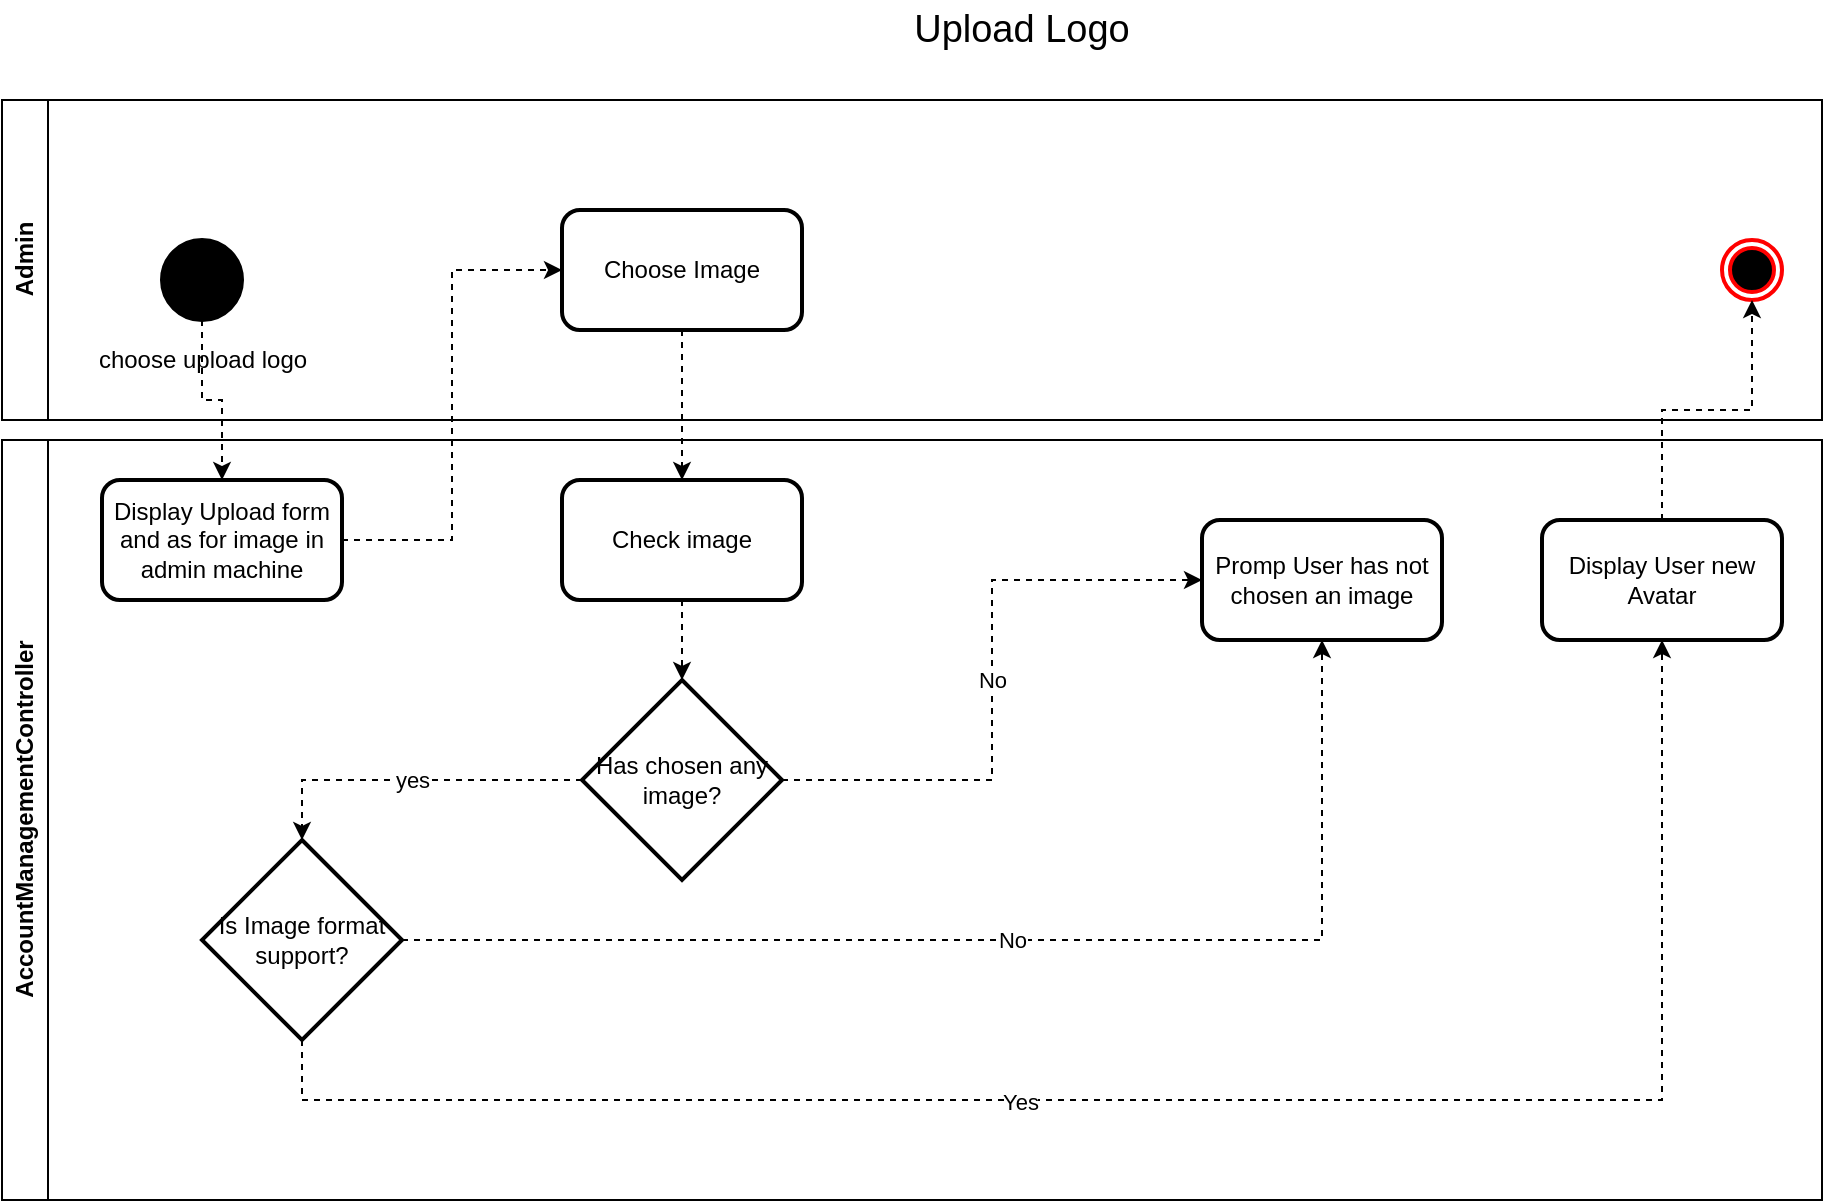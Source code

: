 <mxfile version="20.8.18" type="github">
  <diagram name="Page-1" id="CMiiOAnFV9THqSzoXPIe">
    <mxGraphModel dx="1144" dy="647" grid="1" gridSize="10" guides="1" tooltips="1" connect="1" arrows="1" fold="1" page="1" pageScale="1" pageWidth="850" pageHeight="1100" math="0" shadow="0">
      <root>
        <mxCell id="0" />
        <mxCell id="1" parent="0" />
        <mxCell id="MmWp_lG0dLPM5gUMql4T-1" value="Admin" style="swimlane;horizontal=0;whiteSpace=wrap;html=1;" vertex="1" parent="1">
          <mxGeometry x="40" y="130" width="910" height="160" as="geometry" />
        </mxCell>
        <mxCell id="MmWp_lG0dLPM5gUMql4T-2" value="choose upload logo" style="shape=ellipse;html=1;fillColor=strokeColor;strokeWidth=2;verticalLabelPosition=bottom;verticalAlignment=top;perimeter=ellipsePerimeter;" vertex="1" parent="MmWp_lG0dLPM5gUMql4T-1">
          <mxGeometry x="80" y="70" width="40" height="40" as="geometry" />
        </mxCell>
        <mxCell id="MmWp_lG0dLPM5gUMql4T-3" value="" style="ellipse;html=1;shape=endState;fillColor=#000000;strokeColor=#ff0000;strokeWidth=2;fontFamily=Helvetica;fontSize=12;fontColor=default;" vertex="1" parent="MmWp_lG0dLPM5gUMql4T-1">
          <mxGeometry x="860" y="70" width="30" height="30" as="geometry" />
        </mxCell>
        <mxCell id="MmWp_lG0dLPM5gUMql4T-4" value="Choose Image" style="rounded=1;whiteSpace=wrap;html=1;strokeWidth=2;fontFamily=Helvetica;fontSize=12;" vertex="1" parent="MmWp_lG0dLPM5gUMql4T-1">
          <mxGeometry x="280" y="55" width="120" height="60" as="geometry" />
        </mxCell>
        <mxCell id="MmWp_lG0dLPM5gUMql4T-5" value="AccountManagementController" style="swimlane;horizontal=0;whiteSpace=wrap;html=1;" vertex="1" parent="1">
          <mxGeometry x="40" y="300" width="910" height="380" as="geometry" />
        </mxCell>
        <mxCell id="MmWp_lG0dLPM5gUMql4T-6" value="Display User new Avatar" style="rounded=1;whiteSpace=wrap;html=1;strokeWidth=2;fontFamily=Helvetica;fontSize=12;" vertex="1" parent="MmWp_lG0dLPM5gUMql4T-5">
          <mxGeometry x="770" y="40" width="120" height="60" as="geometry" />
        </mxCell>
        <mxCell id="MmWp_lG0dLPM5gUMql4T-7" value="Display Upload form and as for image in admin machine" style="rounded=1;whiteSpace=wrap;html=1;strokeWidth=2;fontFamily=Helvetica;fontSize=12;" vertex="1" parent="MmWp_lG0dLPM5gUMql4T-5">
          <mxGeometry x="50" y="20" width="120" height="60" as="geometry" />
        </mxCell>
        <mxCell id="MmWp_lG0dLPM5gUMql4T-8" style="edgeStyle=orthogonalEdgeStyle;rounded=0;orthogonalLoop=1;jettySize=auto;html=1;entryX=0.5;entryY=0;entryDx=0;entryDy=0;entryPerimeter=0;dashed=1;" edge="1" parent="MmWp_lG0dLPM5gUMql4T-5" source="MmWp_lG0dLPM5gUMql4T-9" target="MmWp_lG0dLPM5gUMql4T-12">
          <mxGeometry relative="1" as="geometry" />
        </mxCell>
        <mxCell id="MmWp_lG0dLPM5gUMql4T-9" value="Check image" style="rounded=1;whiteSpace=wrap;html=1;strokeWidth=2;fontFamily=Helvetica;fontSize=12;" vertex="1" parent="MmWp_lG0dLPM5gUMql4T-5">
          <mxGeometry x="280" y="20" width="120" height="60" as="geometry" />
        </mxCell>
        <mxCell id="MmWp_lG0dLPM5gUMql4T-10" value="No" style="edgeStyle=orthogonalEdgeStyle;rounded=0;orthogonalLoop=1;jettySize=auto;html=1;entryX=0;entryY=0.5;entryDx=0;entryDy=0;dashed=1;" edge="1" parent="MmWp_lG0dLPM5gUMql4T-5" source="MmWp_lG0dLPM5gUMql4T-12" target="MmWp_lG0dLPM5gUMql4T-13">
          <mxGeometry relative="1" as="geometry" />
        </mxCell>
        <mxCell id="MmWp_lG0dLPM5gUMql4T-11" value="yes" style="edgeStyle=orthogonalEdgeStyle;rounded=0;orthogonalLoop=1;jettySize=auto;html=1;entryX=0.5;entryY=0;entryDx=0;entryDy=0;entryPerimeter=0;dashed=1;" edge="1" parent="MmWp_lG0dLPM5gUMql4T-5" source="MmWp_lG0dLPM5gUMql4T-12" target="MmWp_lG0dLPM5gUMql4T-17">
          <mxGeometry relative="1" as="geometry" />
        </mxCell>
        <mxCell id="MmWp_lG0dLPM5gUMql4T-12" value="Has chosen any image?" style="strokeWidth=2;html=1;shape=mxgraph.flowchart.decision;whiteSpace=wrap;" vertex="1" parent="MmWp_lG0dLPM5gUMql4T-5">
          <mxGeometry x="290" y="120" width="100" height="100" as="geometry" />
        </mxCell>
        <mxCell id="MmWp_lG0dLPM5gUMql4T-13" value="Promp User has not chosen an image" style="rounded=1;whiteSpace=wrap;html=1;strokeWidth=2;fontFamily=Helvetica;fontSize=12;" vertex="1" parent="MmWp_lG0dLPM5gUMql4T-5">
          <mxGeometry x="600" y="40" width="120" height="60" as="geometry" />
        </mxCell>
        <mxCell id="MmWp_lG0dLPM5gUMql4T-14" value="No" style="edgeStyle=orthogonalEdgeStyle;rounded=0;orthogonalLoop=1;jettySize=auto;html=1;dashed=1;" edge="1" parent="MmWp_lG0dLPM5gUMql4T-5" source="MmWp_lG0dLPM5gUMql4T-17" target="MmWp_lG0dLPM5gUMql4T-13">
          <mxGeometry relative="1" as="geometry" />
        </mxCell>
        <mxCell id="MmWp_lG0dLPM5gUMql4T-15" style="edgeStyle=orthogonalEdgeStyle;rounded=0;orthogonalLoop=1;jettySize=auto;html=1;dashed=1;" edge="1" parent="MmWp_lG0dLPM5gUMql4T-5" source="MmWp_lG0dLPM5gUMql4T-17" target="MmWp_lG0dLPM5gUMql4T-6">
          <mxGeometry relative="1" as="geometry">
            <Array as="points">
              <mxPoint x="150" y="330" />
              <mxPoint x="830" y="330" />
            </Array>
          </mxGeometry>
        </mxCell>
        <mxCell id="MmWp_lG0dLPM5gUMql4T-16" value="Yes" style="edgeLabel;html=1;align=center;verticalAlign=middle;resizable=0;points=[];" vertex="1" connectable="0" parent="MmWp_lG0dLPM5gUMql4T-15">
          <mxGeometry x="-0.173" y="-1" relative="1" as="geometry">
            <mxPoint as="offset" />
          </mxGeometry>
        </mxCell>
        <mxCell id="MmWp_lG0dLPM5gUMql4T-17" value="Is Image format support?" style="strokeWidth=2;html=1;shape=mxgraph.flowchart.decision;whiteSpace=wrap;" vertex="1" parent="MmWp_lG0dLPM5gUMql4T-5">
          <mxGeometry x="100" y="200" width="100" height="100" as="geometry" />
        </mxCell>
        <mxCell id="MmWp_lG0dLPM5gUMql4T-18" style="edgeStyle=orthogonalEdgeStyle;rounded=0;orthogonalLoop=1;jettySize=auto;html=1;entryX=0.5;entryY=1;entryDx=0;entryDy=0;dashed=1;strokeWidth=1;fontFamily=Helvetica;fontSize=12;fontColor=default;" edge="1" parent="1" source="MmWp_lG0dLPM5gUMql4T-6" target="MmWp_lG0dLPM5gUMql4T-3">
          <mxGeometry relative="1" as="geometry" />
        </mxCell>
        <mxCell id="MmWp_lG0dLPM5gUMql4T-19" style="edgeStyle=orthogonalEdgeStyle;rounded=0;orthogonalLoop=1;jettySize=auto;html=1;entryX=0.5;entryY=0;entryDx=0;entryDy=0;dashed=1;strokeWidth=1;fontFamily=Helvetica;fontSize=12;fontColor=default;" edge="1" parent="1" source="MmWp_lG0dLPM5gUMql4T-2" target="MmWp_lG0dLPM5gUMql4T-7">
          <mxGeometry relative="1" as="geometry" />
        </mxCell>
        <mxCell id="MmWp_lG0dLPM5gUMql4T-20" value="Upload Logo" style="text;html=1;strokeColor=none;fillColor=none;align=center;verticalAlign=middle;whiteSpace=wrap;rounded=0;fontSize=19;" vertex="1" parent="1">
          <mxGeometry x="460" y="80" width="180" height="30" as="geometry" />
        </mxCell>
        <mxCell id="MmWp_lG0dLPM5gUMql4T-21" style="edgeStyle=orthogonalEdgeStyle;rounded=0;orthogonalLoop=1;jettySize=auto;html=1;entryX=0;entryY=0.5;entryDx=0;entryDy=0;dashed=1;" edge="1" parent="1" source="MmWp_lG0dLPM5gUMql4T-7" target="MmWp_lG0dLPM5gUMql4T-4">
          <mxGeometry relative="1" as="geometry" />
        </mxCell>
        <mxCell id="MmWp_lG0dLPM5gUMql4T-22" style="edgeStyle=orthogonalEdgeStyle;rounded=0;orthogonalLoop=1;jettySize=auto;html=1;entryX=0.5;entryY=0;entryDx=0;entryDy=0;dashed=1;" edge="1" parent="1" source="MmWp_lG0dLPM5gUMql4T-4" target="MmWp_lG0dLPM5gUMql4T-9">
          <mxGeometry relative="1" as="geometry" />
        </mxCell>
      </root>
    </mxGraphModel>
  </diagram>
</mxfile>
